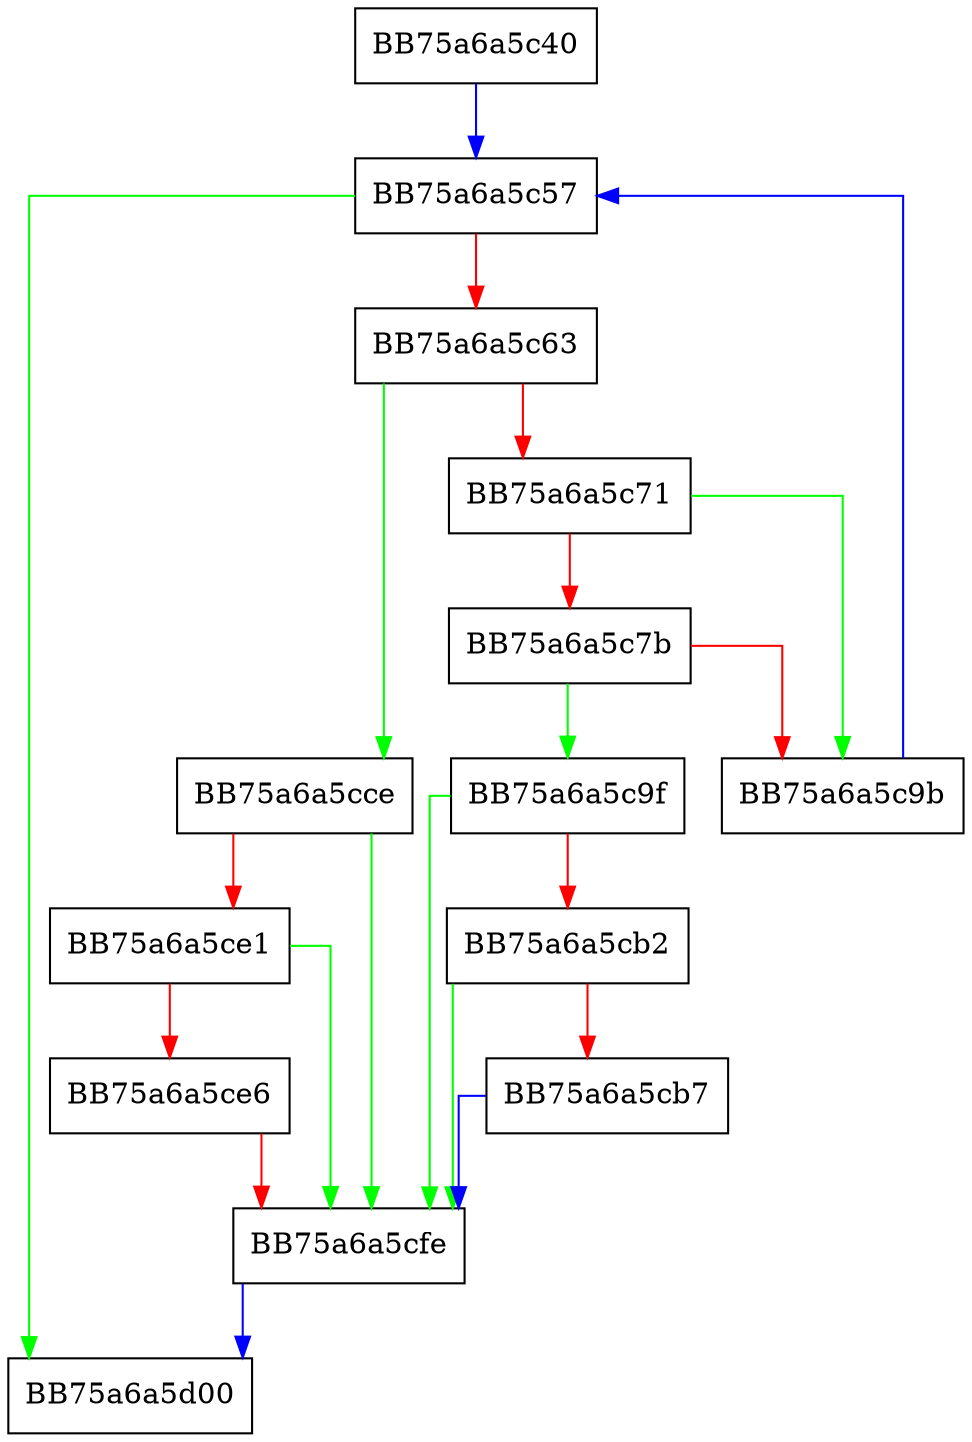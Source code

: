 digraph MoveClear {
  node [shape="box"];
  graph [splines=ortho];
  BB75a6a5c40 -> BB75a6a5c57 [color="blue"];
  BB75a6a5c57 -> BB75a6a5d00 [color="green"];
  BB75a6a5c57 -> BB75a6a5c63 [color="red"];
  BB75a6a5c63 -> BB75a6a5cce [color="green"];
  BB75a6a5c63 -> BB75a6a5c71 [color="red"];
  BB75a6a5c71 -> BB75a6a5c9b [color="green"];
  BB75a6a5c71 -> BB75a6a5c7b [color="red"];
  BB75a6a5c7b -> BB75a6a5c9f [color="green"];
  BB75a6a5c7b -> BB75a6a5c9b [color="red"];
  BB75a6a5c9b -> BB75a6a5c57 [color="blue"];
  BB75a6a5c9f -> BB75a6a5cfe [color="green"];
  BB75a6a5c9f -> BB75a6a5cb2 [color="red"];
  BB75a6a5cb2 -> BB75a6a5cfe [color="green"];
  BB75a6a5cb2 -> BB75a6a5cb7 [color="red"];
  BB75a6a5cb7 -> BB75a6a5cfe [color="blue"];
  BB75a6a5cce -> BB75a6a5cfe [color="green"];
  BB75a6a5cce -> BB75a6a5ce1 [color="red"];
  BB75a6a5ce1 -> BB75a6a5cfe [color="green"];
  BB75a6a5ce1 -> BB75a6a5ce6 [color="red"];
  BB75a6a5ce6 -> BB75a6a5cfe [color="red"];
  BB75a6a5cfe -> BB75a6a5d00 [color="blue"];
}